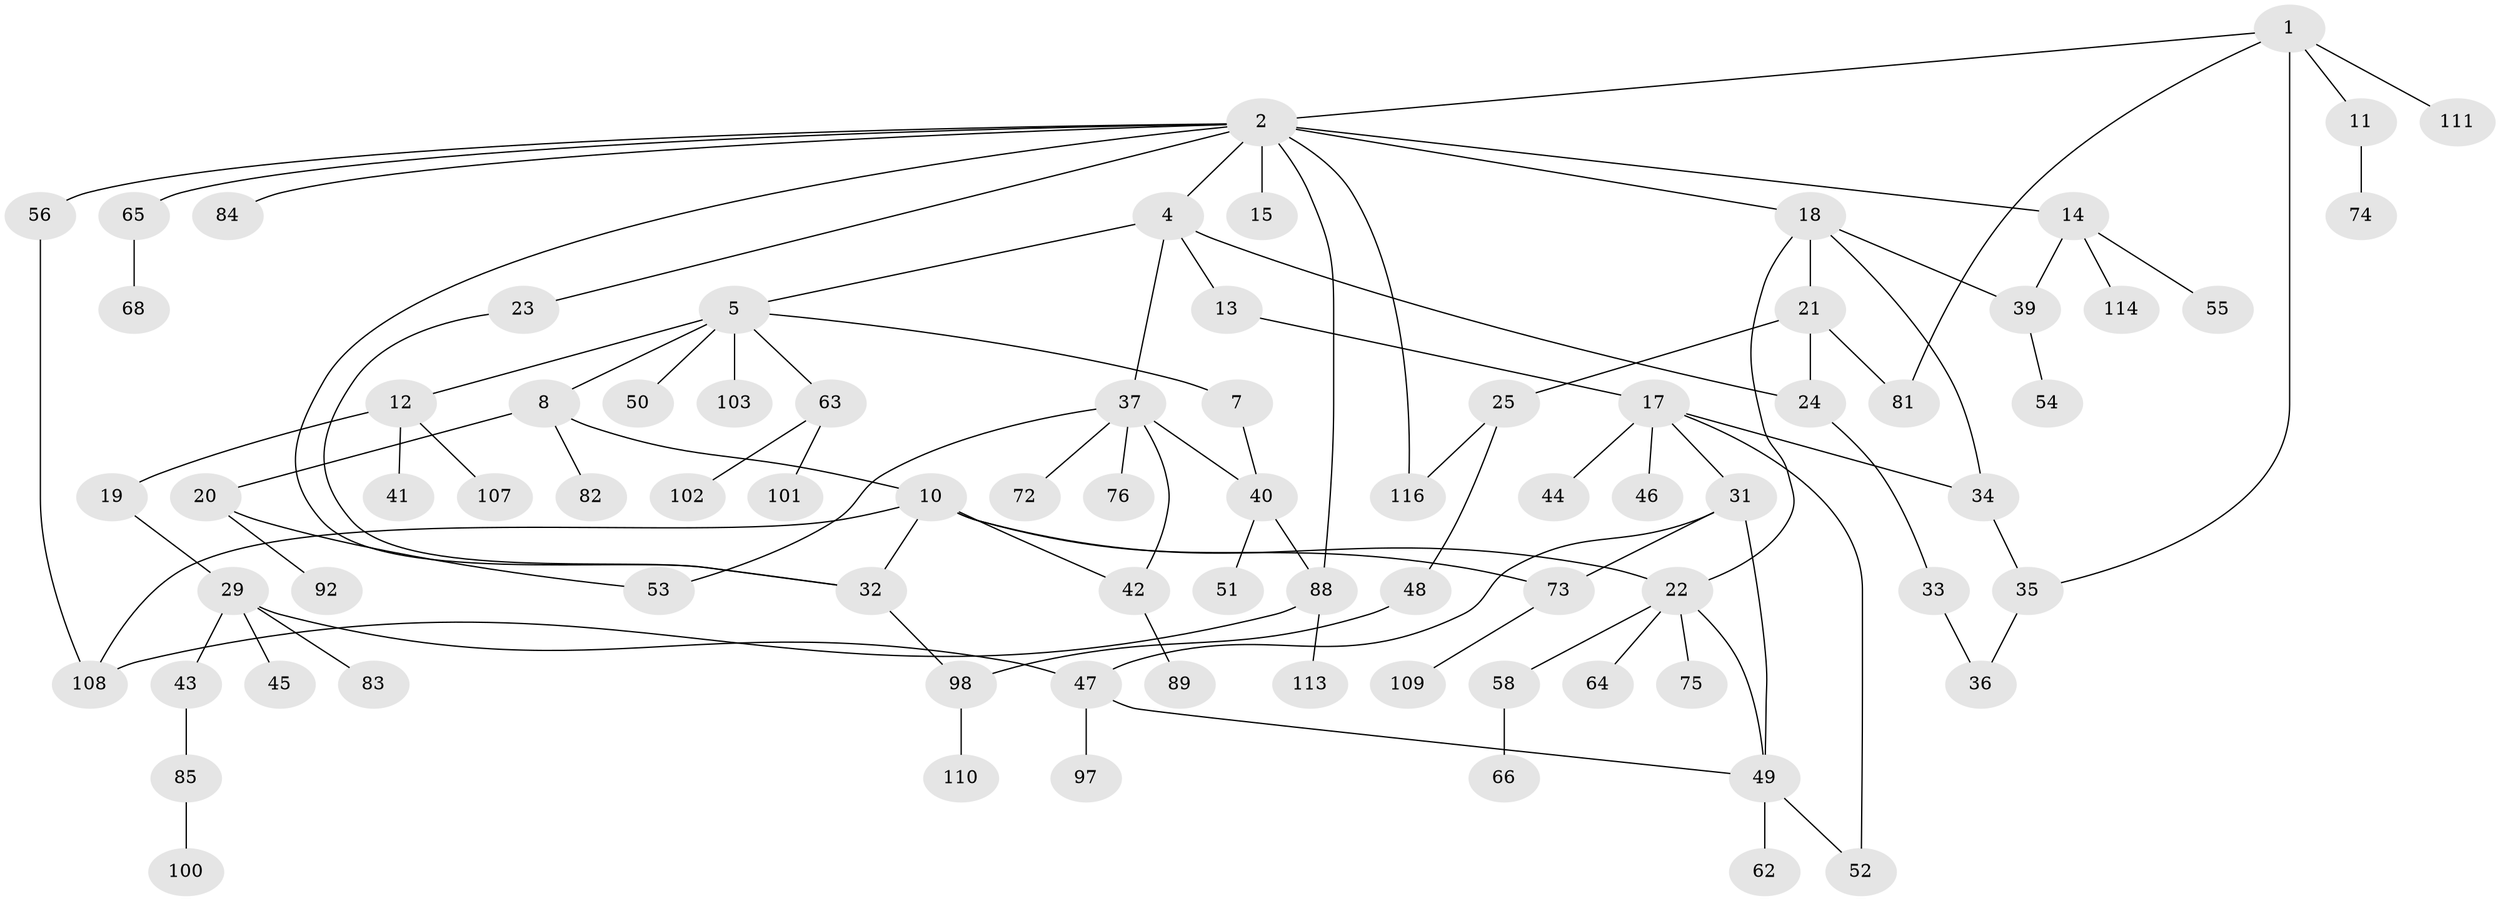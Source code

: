 // Generated by graph-tools (version 1.1) at 2025/51/02/27/25 19:51:39]
// undirected, 81 vertices, 102 edges
graph export_dot {
graph [start="1"]
  node [color=gray90,style=filled];
  1 [super="+104"];
  2 [super="+3"];
  4;
  5 [super="+6"];
  7 [super="+9"];
  8 [super="+94"];
  10 [super="+26"];
  11 [super="+79"];
  12 [super="+16"];
  13;
  14;
  15;
  17 [super="+30"];
  18 [super="+87"];
  19;
  20 [super="+27"];
  21 [super="+60"];
  22 [super="+28"];
  23 [super="+77"];
  24;
  25 [super="+96"];
  29 [super="+38"];
  31 [super="+106"];
  32 [super="+86"];
  33 [super="+69"];
  34;
  35;
  36 [super="+115"];
  37 [super="+70"];
  39;
  40 [super="+91"];
  41 [super="+67"];
  42;
  43 [super="+57"];
  44 [super="+112"];
  45 [super="+80"];
  46;
  47 [super="+61"];
  48 [super="+59"];
  49;
  50;
  51;
  52 [super="+105"];
  53 [super="+71"];
  54;
  55;
  56;
  58;
  62;
  63;
  64;
  65 [super="+95"];
  66;
  68;
  72;
  73 [super="+78"];
  74;
  75;
  76;
  81;
  82;
  83;
  84;
  85 [super="+90"];
  88 [super="+93"];
  89;
  92;
  97;
  98 [super="+99"];
  100;
  101;
  102;
  103;
  107;
  108;
  109;
  110;
  111;
  113;
  114 [super="+117"];
  116;
  1 -- 2;
  1 -- 11;
  1 -- 111;
  1 -- 81;
  1 -- 35;
  2 -- 4;
  2 -- 15;
  2 -- 23;
  2 -- 84;
  2 -- 116;
  2 -- 32;
  2 -- 65;
  2 -- 18;
  2 -- 56;
  2 -- 88 [weight=2];
  2 -- 14;
  4 -- 5;
  4 -- 13;
  4 -- 37;
  4 -- 24;
  5 -- 7;
  5 -- 8;
  5 -- 50;
  5 -- 103;
  5 -- 12;
  5 -- 63;
  7 -- 40;
  8 -- 10;
  8 -- 20;
  8 -- 82;
  10 -- 22;
  10 -- 73;
  10 -- 42;
  10 -- 32;
  10 -- 108;
  11 -- 74;
  12 -- 19;
  12 -- 41;
  12 -- 107;
  13 -- 17;
  14 -- 39;
  14 -- 55;
  14 -- 114;
  17 -- 31;
  17 -- 34;
  17 -- 44;
  17 -- 46;
  17 -- 52;
  18 -- 21;
  18 -- 34;
  18 -- 39;
  18 -- 22;
  19 -- 29;
  20 -- 53;
  20 -- 92;
  21 -- 24;
  21 -- 25;
  21 -- 81;
  22 -- 64;
  22 -- 49;
  22 -- 58;
  22 -- 75;
  23 -- 32;
  24 -- 33;
  25 -- 48;
  25 -- 116;
  29 -- 43;
  29 -- 45;
  29 -- 83;
  29 -- 47;
  31 -- 47;
  31 -- 49;
  31 -- 73;
  32 -- 98;
  33 -- 36;
  34 -- 35;
  35 -- 36;
  37 -- 42;
  37 -- 72;
  37 -- 40;
  37 -- 76;
  37 -- 53;
  39 -- 54;
  40 -- 51;
  40 -- 88;
  42 -- 89;
  43 -- 85;
  47 -- 49;
  47 -- 97;
  48 -- 98;
  49 -- 52;
  49 -- 62;
  56 -- 108;
  58 -- 66;
  63 -- 101;
  63 -- 102;
  65 -- 68;
  73 -- 109;
  85 -- 100;
  88 -- 113;
  88 -- 108;
  98 -- 110;
}

